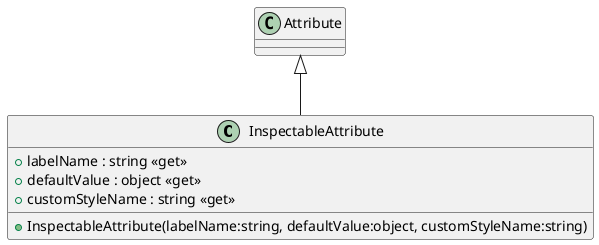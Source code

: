 @startuml
class InspectableAttribute {
    + labelName : string <<get>>
    + defaultValue : object <<get>>
    + customStyleName : string <<get>>
    + InspectableAttribute(labelName:string, defaultValue:object, customStyleName:string)
}
Attribute <|-- InspectableAttribute
@enduml
